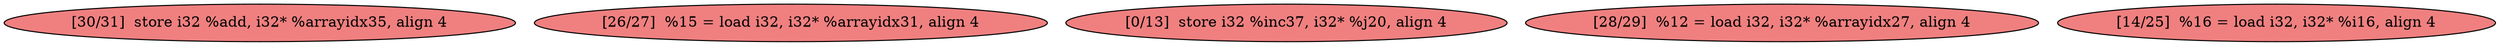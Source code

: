 
digraph G {


node268 [fillcolor=lightcoral,label="[30/31]  store i32 %add, i32* %arrayidx35, align 4",shape=ellipse,style=filled ]
node269 [fillcolor=lightcoral,label="[26/27]  %15 = load i32, i32* %arrayidx31, align 4",shape=ellipse,style=filled ]
node267 [fillcolor=lightcoral,label="[0/13]  store i32 %inc37, i32* %j20, align 4",shape=ellipse,style=filled ]
node265 [fillcolor=lightcoral,label="[28/29]  %12 = load i32, i32* %arrayidx27, align 4",shape=ellipse,style=filled ]
node266 [fillcolor=lightcoral,label="[14/25]  %16 = load i32, i32* %i16, align 4",shape=ellipse,style=filled ]



}
